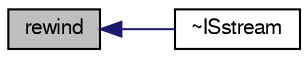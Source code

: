 digraph "rewind"
{
  bgcolor="transparent";
  edge [fontname="FreeSans",fontsize="10",labelfontname="FreeSans",labelfontsize="10"];
  node [fontname="FreeSans",fontsize="10",shape=record];
  rankdir="LR";
  Node5300 [label="rewind",height=0.2,width=0.4,color="black", fillcolor="grey75", style="filled", fontcolor="black"];
  Node5300 -> Node5301 [dir="back",color="midnightblue",fontsize="10",style="solid",fontname="FreeSans"];
  Node5301 [label="~ISstream",height=0.2,width=0.4,color="black",URL="$a26286.html#a21b8ba1166b04e2ab823fcabfd94fede",tooltip="Destructor. "];
}
